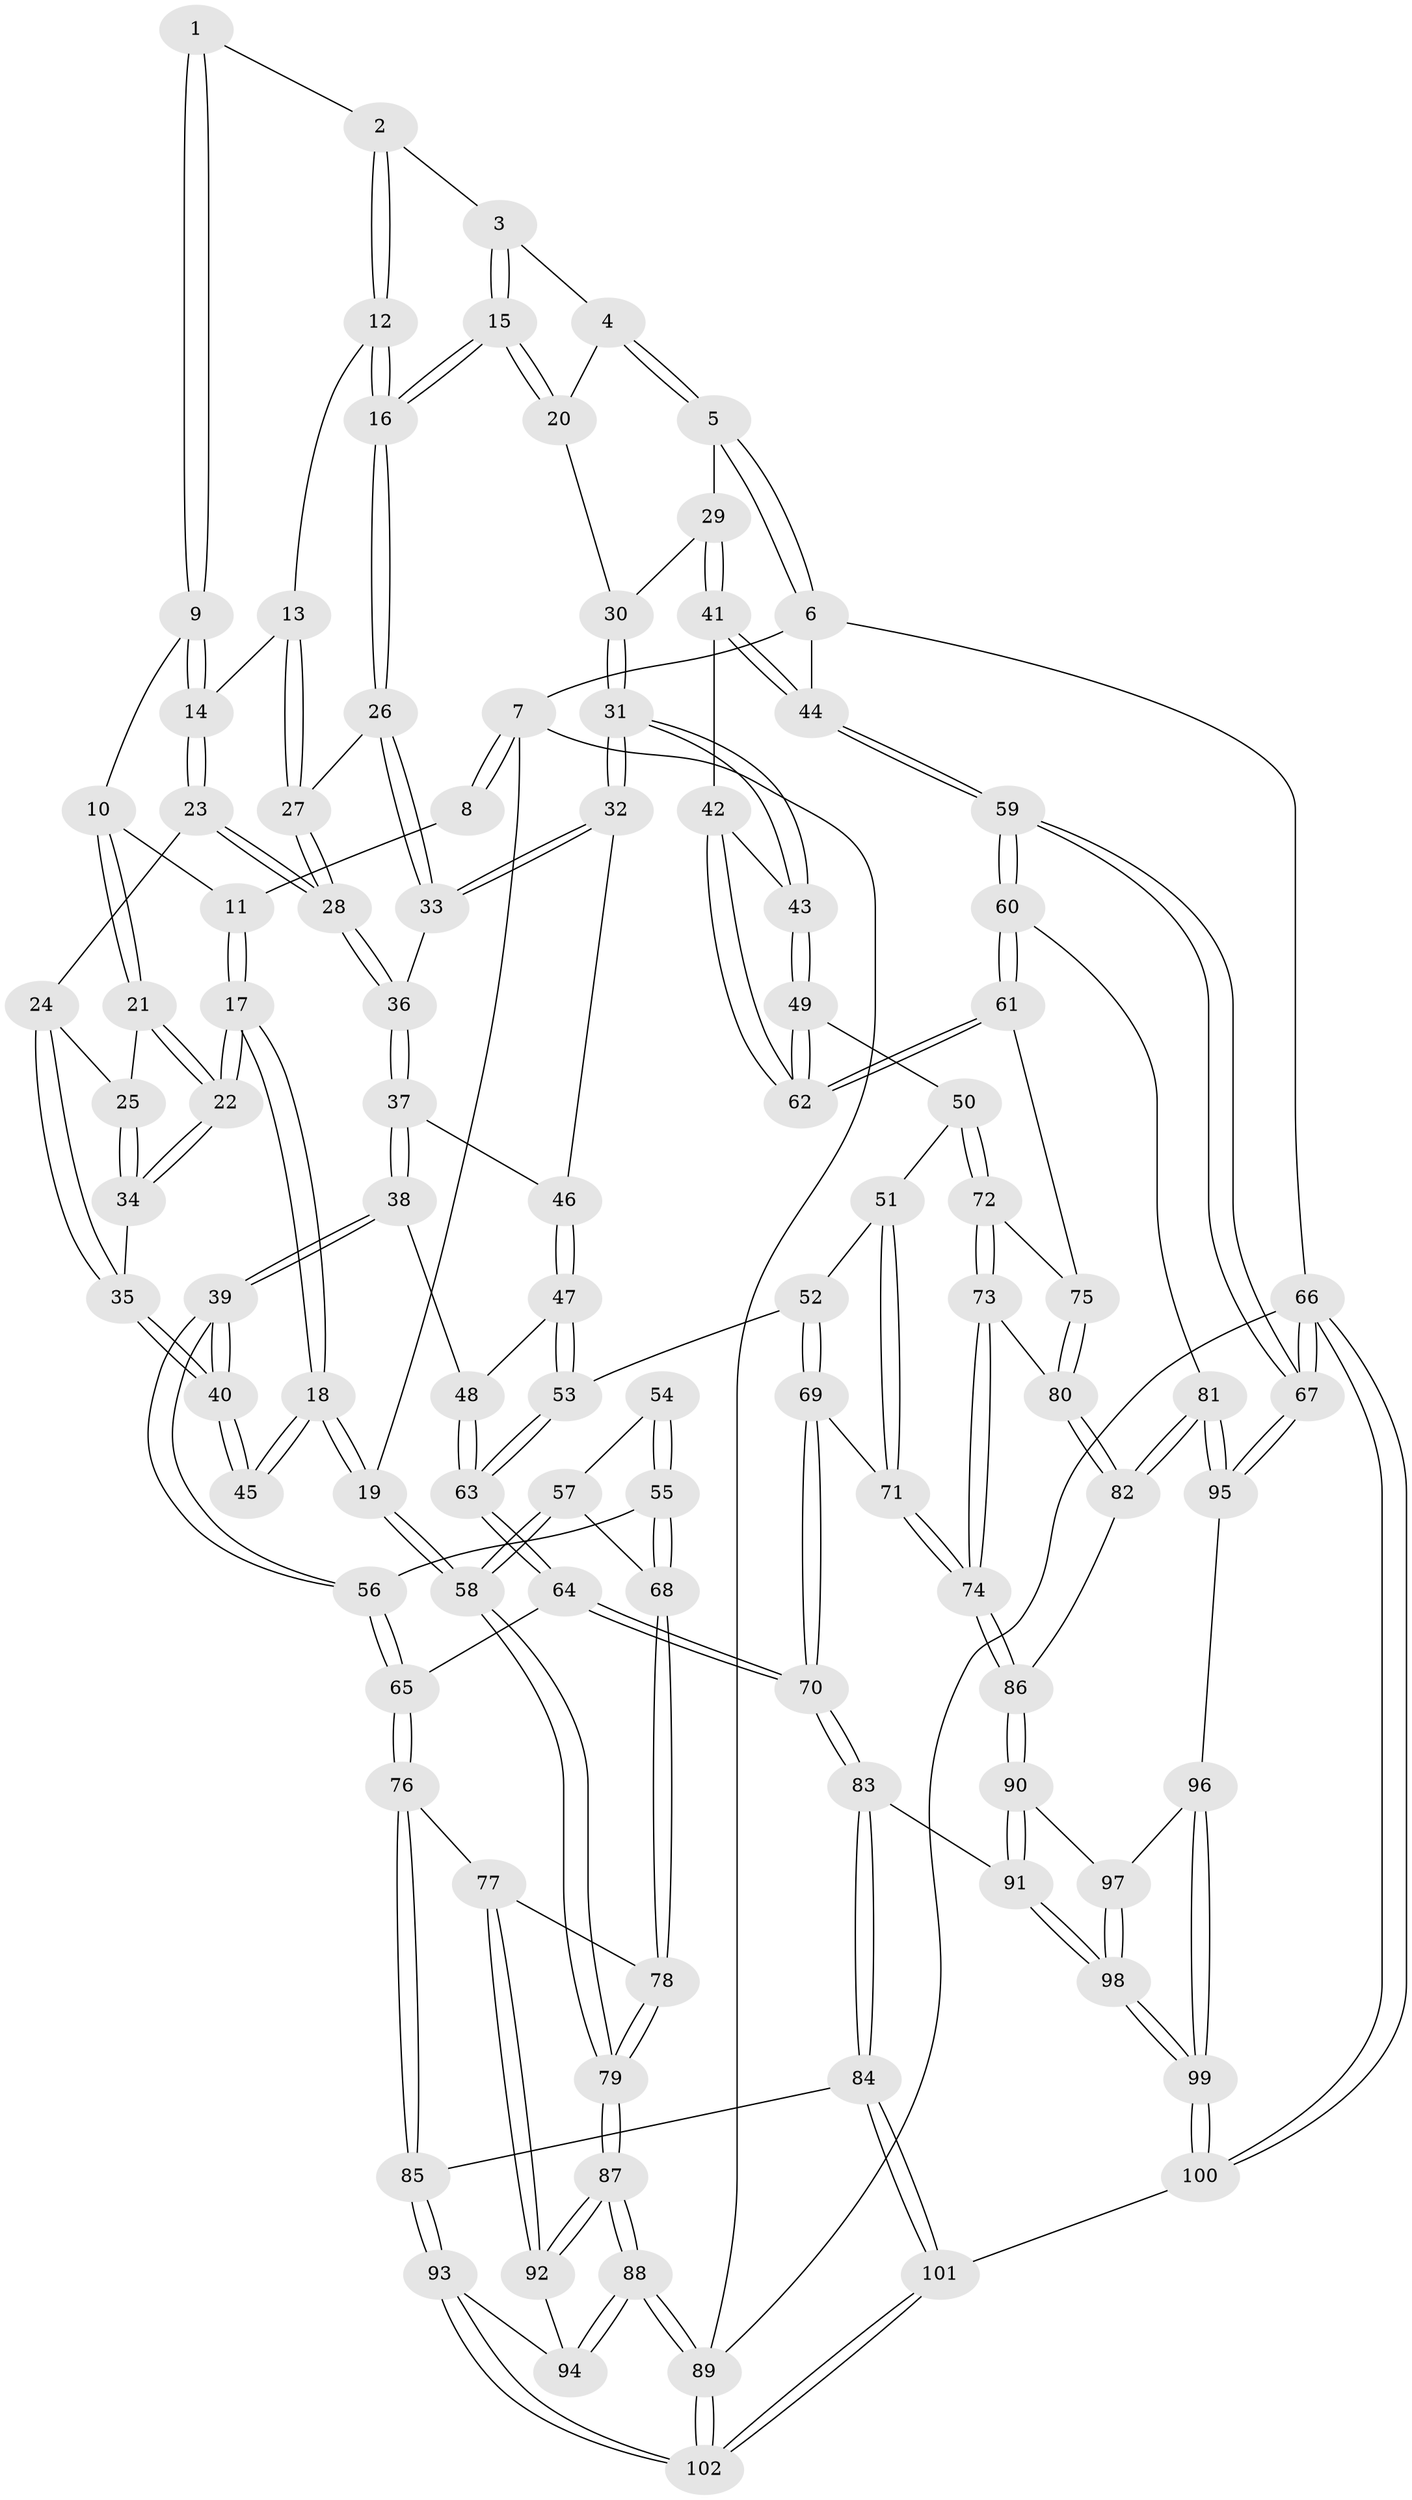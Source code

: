 // Generated by graph-tools (version 1.1) at 2025/03/03/09/25 03:03:20]
// undirected, 102 vertices, 252 edges
graph export_dot {
graph [start="1"]
  node [color=gray90,style=filled];
  1 [pos="+0.3371469259279065+0"];
  2 [pos="+0.4465640771478723+0"];
  3 [pos="+0.5235599424249197+0"];
  4 [pos="+0.7867846778159884+0"];
  5 [pos="+1+0"];
  6 [pos="+1+0"];
  7 [pos="+0+0"];
  8 [pos="+0.07706325628073954+0"];
  9 [pos="+0.2801244024821231+0.04283458877541906"];
  10 [pos="+0.16938174732695824+0.0640729562575234"];
  11 [pos="+0.15188918850466732+0.0166589028573109"];
  12 [pos="+0.42429043238581426+0.02264640398169811"];
  13 [pos="+0.3955569585633095+0.07899043185926619"];
  14 [pos="+0.3218623733207041+0.11870346797277577"];
  15 [pos="+0.560760633845426+0.142133441340075"];
  16 [pos="+0.5604717191808173+0.1423187464478834"];
  17 [pos="+0+0.25659976073760876"];
  18 [pos="+0+0.2581613785844313"];
  19 [pos="+0+0.25283432584751325"];
  20 [pos="+0.6385707193865973+0.12359817462071479"];
  21 [pos="+0.16983996169994903+0.08827951669438346"];
  22 [pos="+0+0.23244321250916097"];
  23 [pos="+0.29175751044995074+0.1664909500378063"];
  24 [pos="+0.24174387072606068+0.16881717875380092"];
  25 [pos="+0.21504836950914966+0.1454530889691963"];
  26 [pos="+0.536162381796091+0.17873903502579577"];
  27 [pos="+0.4584100209454859+0.18512710804273988"];
  28 [pos="+0.3728117503744678+0.2727166302795108"];
  29 [pos="+0.8701986374972736+0.12714884850201078"];
  30 [pos="+0.6581962716891031+0.143407332111977"];
  31 [pos="+0.746930187626419+0.3664339451163512"];
  32 [pos="+0.6517773996935105+0.3766024127304874"];
  33 [pos="+0.5587655645337132+0.25749027978931954"];
  34 [pos="+0.028106928884039768+0.23699547756681494"];
  35 [pos="+0.1849209518025044+0.2618452567452874"];
  36 [pos="+0.37422075724486703+0.3203519154007985"];
  37 [pos="+0.3665676280084479+0.35906874743691586"];
  38 [pos="+0.3136375905223731+0.41689336533545207"];
  39 [pos="+0.2686053058538536+0.42318597387265344"];
  40 [pos="+0.2532273796197199+0.41592086345315554"];
  41 [pos="+0.8330334745369823+0.3456166488900964"];
  42 [pos="+0.8215645961311842+0.3543556544589716"];
  43 [pos="+0.7791811057293554+0.37312868092979956"];
  44 [pos="+1+0.35706742826006616"];
  45 [pos="+0.06924604650385834+0.4216136288396834"];
  46 [pos="+0.6114723960258442+0.40313345923393357"];
  47 [pos="+0.5677253425656533+0.49358685045615935"];
  48 [pos="+0.3401693584193131+0.4518148740681839"];
  49 [pos="+0.7778112644331094+0.558248396656416"];
  50 [pos="+0.7695751383263115+0.5797810395058249"];
  51 [pos="+0.6582030417098859+0.6203245984587401"];
  52 [pos="+0.5606492874605554+0.579569037583125"];
  53 [pos="+0.5507797655407016+0.564102500775006"];
  54 [pos="+0.07077001644771397+0.4807556120782924"];
  55 [pos="+0.18802641731272746+0.6083206663417017"];
  56 [pos="+0.20814153999187246+0.5919455395803854"];
  57 [pos="+0.041625262735581196+0.5922629862209504"];
  58 [pos="+0+0.6677531077912634"];
  59 [pos="+1+0.6583945959941275"];
  60 [pos="+1+0.658365755343967"];
  61 [pos="+1+0.6213360836783411"];
  62 [pos="+1+0.615922240104996"];
  63 [pos="+0.40967235947776387+0.5823456898213969"];
  64 [pos="+0.37744408497109416+0.6672661581794146"];
  65 [pos="+0.3614544710719704+0.6649632929614018"];
  66 [pos="+1+1"];
  67 [pos="+1+1"];
  68 [pos="+0.15259746914352243+0.6533284851174039"];
  69 [pos="+0.5270048840890093+0.7459144931290413"];
  70 [pos="+0.44217882183095963+0.832817235238514"];
  71 [pos="+0.6506922328694216+0.7209798800899825"];
  72 [pos="+0.7711397554077285+0.5848028384989846"];
  73 [pos="+0.7382831990687236+0.7237923632832947"];
  74 [pos="+0.7066494515929208+0.7664250478917598"];
  75 [pos="+0.8606313931197306+0.7004875210381817"];
  76 [pos="+0.18527337498653298+0.7395477218164646"];
  77 [pos="+0.15636000698971922+0.7313514319315777"];
  78 [pos="+0.15105279682577857+0.7075998670825588"];
  79 [pos="+0+0.6685382813938616"];
  80 [pos="+0.8573653718401069+0.7167682544343094"];
  81 [pos="+0.8834121552512038+0.8070491126401311"];
  82 [pos="+0.8608191079316088+0.7553537055074033"];
  83 [pos="+0.4417123011072334+0.8356901730078765"];
  84 [pos="+0.4343020727899784+0.8442369717390211"];
  85 [pos="+0.3617595436262892+0.8532173575032327"];
  86 [pos="+0.709225071541752+0.7764978132972309"];
  87 [pos="+0+0.8490341689562283"];
  88 [pos="+0+0.986563355166205"];
  89 [pos="+0+1"];
  90 [pos="+0.7078688520044465+0.8284292952506837"];
  91 [pos="+0.5961627826630864+0.8793539841524177"];
  92 [pos="+0.140778745375835+0.7570398827350538"];
  93 [pos="+0.18014555659968798+0.970220093547385"];
  94 [pos="+0.13603335673929845+0.8338102966266028"];
  95 [pos="+0.8735749300771051+0.8583180639914314"];
  96 [pos="+0.8386448356826197+0.8821758557496546"];
  97 [pos="+0.7096121646962323+0.8298487979230416"];
  98 [pos="+0.7252163299479351+1"];
  99 [pos="+0.7543054684839848+1"];
  100 [pos="+0.7553372298280582+1"];
  101 [pos="+0.4593203056603964+1"];
  102 [pos="+0.0109513268426428+1"];
  1 -- 2;
  1 -- 9;
  1 -- 9;
  2 -- 3;
  2 -- 12;
  2 -- 12;
  3 -- 4;
  3 -- 15;
  3 -- 15;
  4 -- 5;
  4 -- 5;
  4 -- 20;
  5 -- 6;
  5 -- 6;
  5 -- 29;
  6 -- 7;
  6 -- 44;
  6 -- 66;
  7 -- 8;
  7 -- 8;
  7 -- 19;
  7 -- 89;
  8 -- 11;
  9 -- 10;
  9 -- 14;
  9 -- 14;
  10 -- 11;
  10 -- 21;
  10 -- 21;
  11 -- 17;
  11 -- 17;
  12 -- 13;
  12 -- 16;
  12 -- 16;
  13 -- 14;
  13 -- 27;
  13 -- 27;
  14 -- 23;
  14 -- 23;
  15 -- 16;
  15 -- 16;
  15 -- 20;
  15 -- 20;
  16 -- 26;
  16 -- 26;
  17 -- 18;
  17 -- 18;
  17 -- 22;
  17 -- 22;
  18 -- 19;
  18 -- 19;
  18 -- 45;
  18 -- 45;
  19 -- 58;
  19 -- 58;
  20 -- 30;
  21 -- 22;
  21 -- 22;
  21 -- 25;
  22 -- 34;
  22 -- 34;
  23 -- 24;
  23 -- 28;
  23 -- 28;
  24 -- 25;
  24 -- 35;
  24 -- 35;
  25 -- 34;
  25 -- 34;
  26 -- 27;
  26 -- 33;
  26 -- 33;
  27 -- 28;
  27 -- 28;
  28 -- 36;
  28 -- 36;
  29 -- 30;
  29 -- 41;
  29 -- 41;
  30 -- 31;
  30 -- 31;
  31 -- 32;
  31 -- 32;
  31 -- 43;
  31 -- 43;
  32 -- 33;
  32 -- 33;
  32 -- 46;
  33 -- 36;
  34 -- 35;
  35 -- 40;
  35 -- 40;
  36 -- 37;
  36 -- 37;
  37 -- 38;
  37 -- 38;
  37 -- 46;
  38 -- 39;
  38 -- 39;
  38 -- 48;
  39 -- 40;
  39 -- 40;
  39 -- 56;
  39 -- 56;
  40 -- 45;
  40 -- 45;
  41 -- 42;
  41 -- 44;
  41 -- 44;
  42 -- 43;
  42 -- 62;
  42 -- 62;
  43 -- 49;
  43 -- 49;
  44 -- 59;
  44 -- 59;
  46 -- 47;
  46 -- 47;
  47 -- 48;
  47 -- 53;
  47 -- 53;
  48 -- 63;
  48 -- 63;
  49 -- 50;
  49 -- 62;
  49 -- 62;
  50 -- 51;
  50 -- 72;
  50 -- 72;
  51 -- 52;
  51 -- 71;
  51 -- 71;
  52 -- 53;
  52 -- 69;
  52 -- 69;
  53 -- 63;
  53 -- 63;
  54 -- 55;
  54 -- 55;
  54 -- 57;
  55 -- 56;
  55 -- 68;
  55 -- 68;
  56 -- 65;
  56 -- 65;
  57 -- 58;
  57 -- 58;
  57 -- 68;
  58 -- 79;
  58 -- 79;
  59 -- 60;
  59 -- 60;
  59 -- 67;
  59 -- 67;
  60 -- 61;
  60 -- 61;
  60 -- 81;
  61 -- 62;
  61 -- 62;
  61 -- 75;
  63 -- 64;
  63 -- 64;
  64 -- 65;
  64 -- 70;
  64 -- 70;
  65 -- 76;
  65 -- 76;
  66 -- 67;
  66 -- 67;
  66 -- 100;
  66 -- 100;
  66 -- 89;
  67 -- 95;
  67 -- 95;
  68 -- 78;
  68 -- 78;
  69 -- 70;
  69 -- 70;
  69 -- 71;
  70 -- 83;
  70 -- 83;
  71 -- 74;
  71 -- 74;
  72 -- 73;
  72 -- 73;
  72 -- 75;
  73 -- 74;
  73 -- 74;
  73 -- 80;
  74 -- 86;
  74 -- 86;
  75 -- 80;
  75 -- 80;
  76 -- 77;
  76 -- 85;
  76 -- 85;
  77 -- 78;
  77 -- 92;
  77 -- 92;
  78 -- 79;
  78 -- 79;
  79 -- 87;
  79 -- 87;
  80 -- 82;
  80 -- 82;
  81 -- 82;
  81 -- 82;
  81 -- 95;
  81 -- 95;
  82 -- 86;
  83 -- 84;
  83 -- 84;
  83 -- 91;
  84 -- 85;
  84 -- 101;
  84 -- 101;
  85 -- 93;
  85 -- 93;
  86 -- 90;
  86 -- 90;
  87 -- 88;
  87 -- 88;
  87 -- 92;
  87 -- 92;
  88 -- 89;
  88 -- 89;
  88 -- 94;
  88 -- 94;
  89 -- 102;
  89 -- 102;
  90 -- 91;
  90 -- 91;
  90 -- 97;
  91 -- 98;
  91 -- 98;
  92 -- 94;
  93 -- 94;
  93 -- 102;
  93 -- 102;
  95 -- 96;
  96 -- 97;
  96 -- 99;
  96 -- 99;
  97 -- 98;
  97 -- 98;
  98 -- 99;
  98 -- 99;
  99 -- 100;
  99 -- 100;
  100 -- 101;
  101 -- 102;
  101 -- 102;
}
